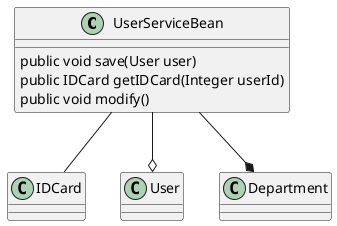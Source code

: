@startuml
'https://plantuml.com/class-diagram

class UserServiceBean{
    public void save(User user)
    public IDCard getIDCard(Integer userId)
    public void modify()
}
class IDCard
class User
class Department

UserServiceBean --o User
UserServiceBean -- IDCard
UserServiceBean --* Department





@enduml